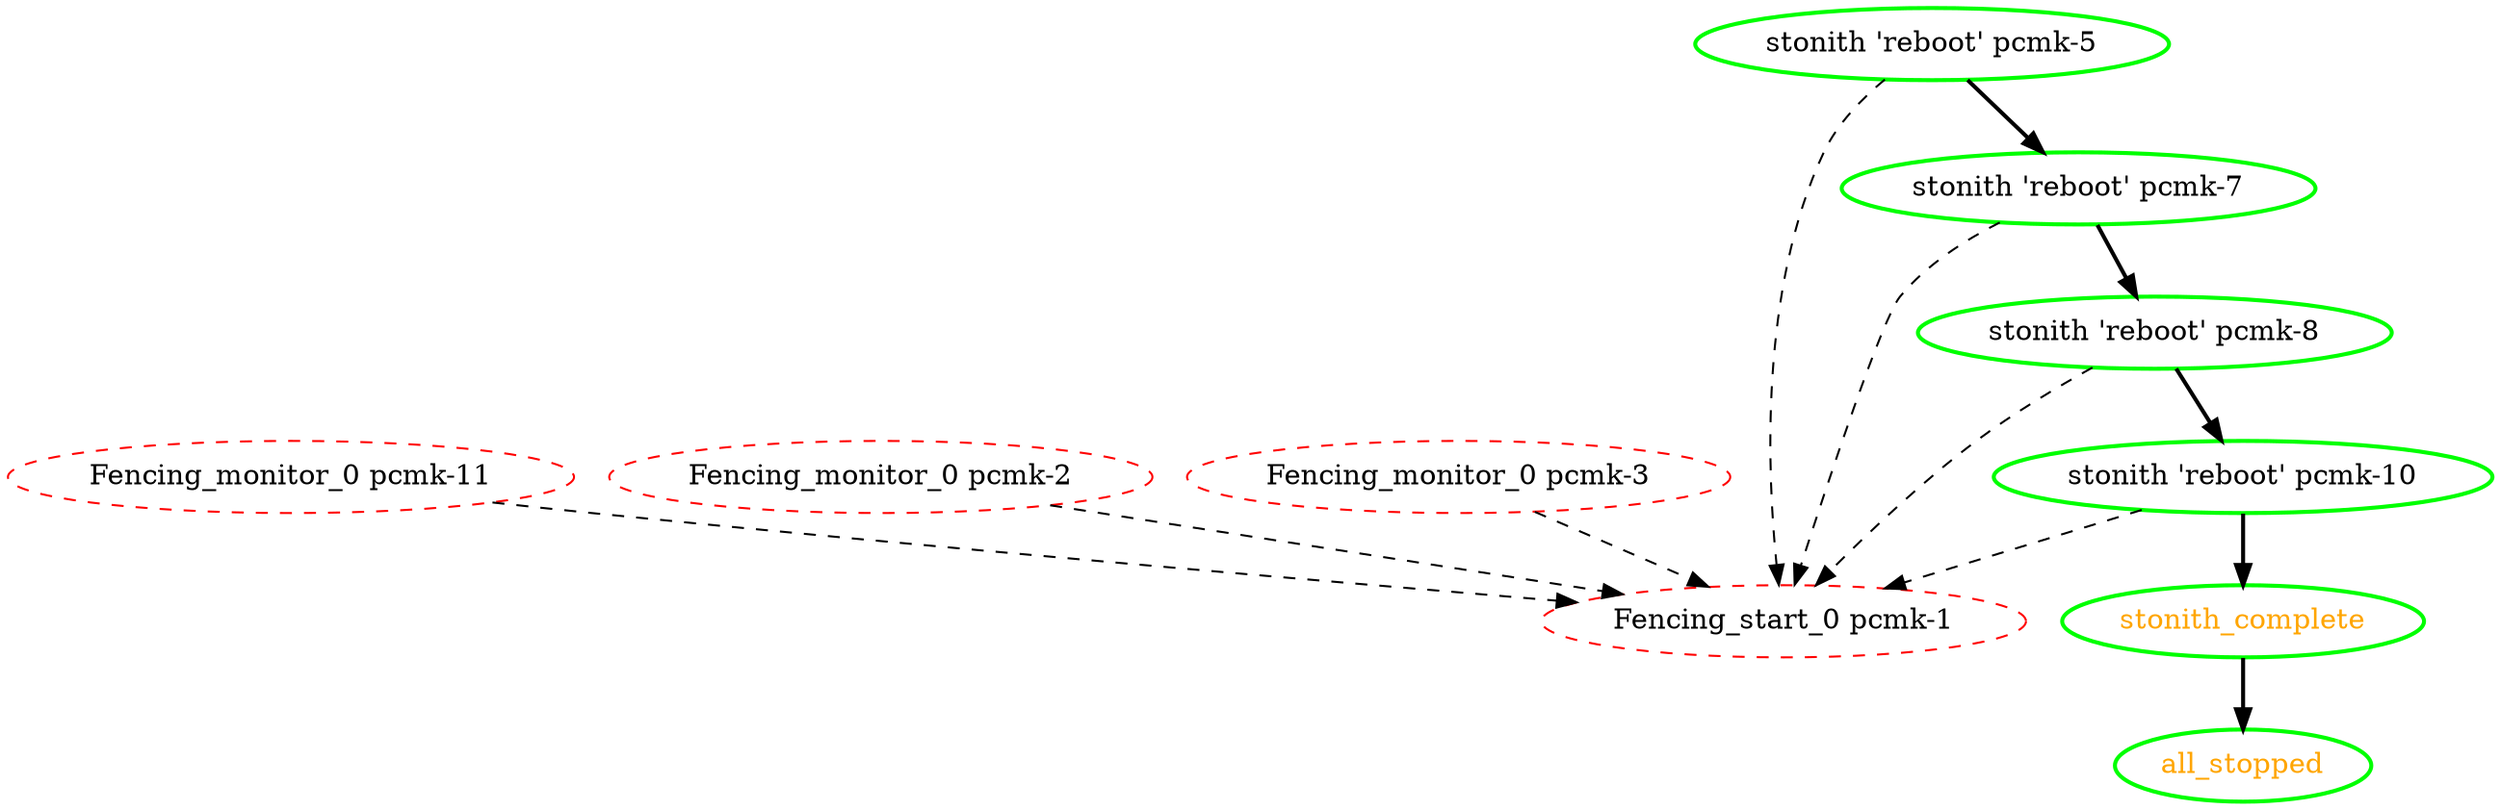 digraph "g" {
"Fencing_monitor_0 pcmk-11" -> "Fencing_start_0 pcmk-1" [ style = dashed]
"Fencing_monitor_0 pcmk-11" [ style=dashed color="red" fontcolor="black"]
"Fencing_monitor_0 pcmk-2" -> "Fencing_start_0 pcmk-1" [ style = dashed]
"Fencing_monitor_0 pcmk-2" [ style=dashed color="red" fontcolor="black"]
"Fencing_monitor_0 pcmk-3" -> "Fencing_start_0 pcmk-1" [ style = dashed]
"Fencing_monitor_0 pcmk-3" [ style=dashed color="red" fontcolor="black"]
"Fencing_start_0 pcmk-1" [ style=dashed color="red" fontcolor="black"]
"all_stopped" [ style=bold color="green" fontcolor="orange"]
"stonith 'reboot' pcmk-10" -> "Fencing_start_0 pcmk-1" [ style = dashed]
"stonith 'reboot' pcmk-10" -> "stonith_complete" [ style = bold]
"stonith 'reboot' pcmk-10" [ style=bold color="green" fontcolor="black"]
"stonith 'reboot' pcmk-5" -> "Fencing_start_0 pcmk-1" [ style = dashed]
"stonith 'reboot' pcmk-5" -> "stonith 'reboot' pcmk-7" [ style = bold]
"stonith 'reboot' pcmk-5" [ style=bold color="green" fontcolor="black"]
"stonith 'reboot' pcmk-7" -> "Fencing_start_0 pcmk-1" [ style = dashed]
"stonith 'reboot' pcmk-7" -> "stonith 'reboot' pcmk-8" [ style = bold]
"stonith 'reboot' pcmk-7" [ style=bold color="green" fontcolor="black"]
"stonith 'reboot' pcmk-8" -> "Fencing_start_0 pcmk-1" [ style = dashed]
"stonith 'reboot' pcmk-8" -> "stonith 'reboot' pcmk-10" [ style = bold]
"stonith 'reboot' pcmk-8" [ style=bold color="green" fontcolor="black"]
"stonith_complete" -> "all_stopped" [ style = bold]
"stonith_complete" [ style=bold color="green" fontcolor="orange"]
}
